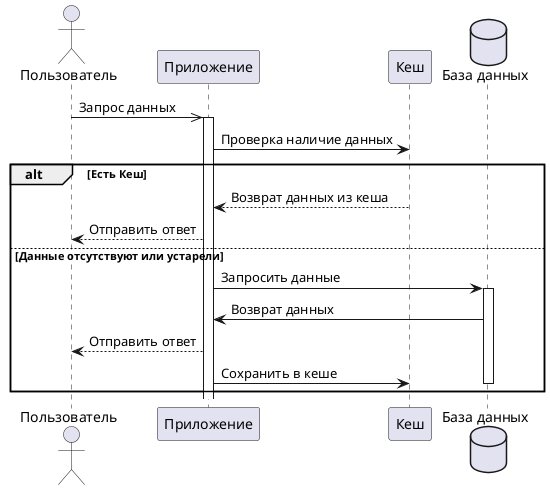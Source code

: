 @startuml
actor "Пользователь" as User
participant "Приложение" as Application
participant "Кеш" as Cache
database "База данных" as DataBase

User ->> Application: Запрос данных
activate Application
Application -> Cache: Проверка наличие данных
alt Есть Кеш
Cache --> Application : Возврат данных из кеша
Application -->User: Отправить ответ
else Данные отсутствуют или устарели
Application -> DataBase: Запросить данные
  activate DataBase
DataBase -> Application: Возврат данных
Application --> User: Отправить ответ
Application -> Cache : Сохранить в кеше
deactivate DataBase
end






@enduml